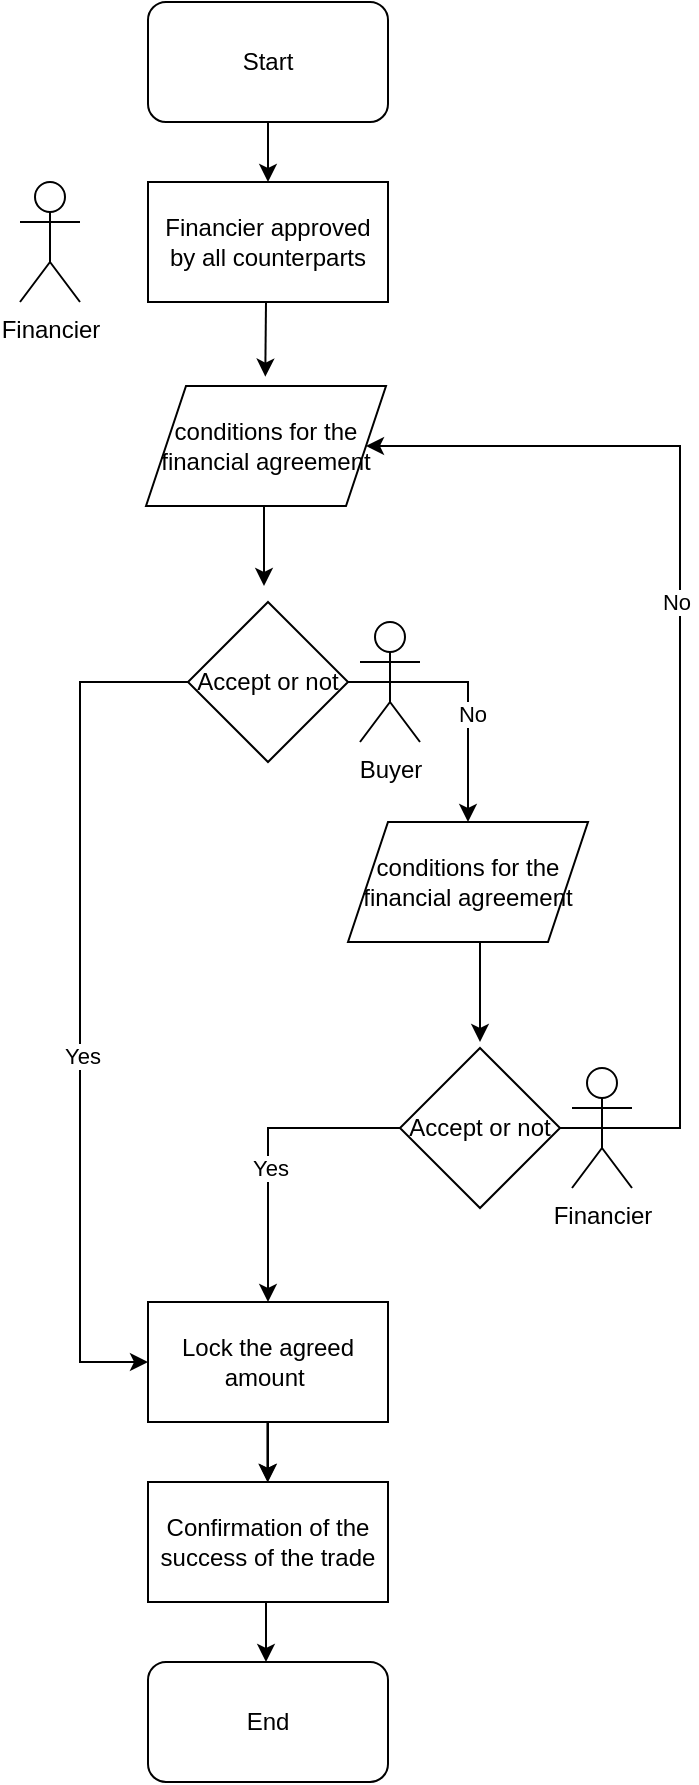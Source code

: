 <mxfile version="20.8.5" type="github">
  <diagram id="Uaf_Pko9-k5UV_Hzozwj" name="Page-1">
    <mxGraphModel dx="1134" dy="626" grid="1" gridSize="10" guides="1" tooltips="1" connect="1" arrows="1" fold="1" page="1" pageScale="1" pageWidth="827" pageHeight="1169" math="0" shadow="0">
      <root>
        <mxCell id="0" />
        <mxCell id="1" parent="0" />
        <mxCell id="nBU-XD2EIn1q7wRCCouM-2" value="Start" style="rounded=1;whiteSpace=wrap;html=1;" parent="1" vertex="1">
          <mxGeometry x="354" y="40" width="120" height="60" as="geometry" />
        </mxCell>
        <mxCell id="nBU-XD2EIn1q7wRCCouM-3" value="End" style="rounded=1;whiteSpace=wrap;html=1;" parent="1" vertex="1">
          <mxGeometry x="354" y="870" width="120" height="60" as="geometry" />
        </mxCell>
        <mxCell id="nBU-XD2EIn1q7wRCCouM-4" value="Financier approved by all counterparts" style="rounded=0;whiteSpace=wrap;html=1;" parent="1" vertex="1">
          <mxGeometry x="354" y="130" width="120" height="60" as="geometry" />
        </mxCell>
        <mxCell id="nBU-XD2EIn1q7wRCCouM-5" value="" style="endArrow=classic;html=1;rounded=0;entryX=0.5;entryY=0;entryDx=0;entryDy=0;" parent="1" source="nBU-XD2EIn1q7wRCCouM-2" target="nBU-XD2EIn1q7wRCCouM-4" edge="1">
          <mxGeometry width="50" height="50" relative="1" as="geometry">
            <mxPoint x="380" y="180" as="sourcePoint" />
            <mxPoint x="430" y="130" as="targetPoint" />
          </mxGeometry>
        </mxCell>
        <mxCell id="nBU-XD2EIn1q7wRCCouM-6" value="conditions for the financial agreement" style="shape=parallelogram;perimeter=parallelogramPerimeter;whiteSpace=wrap;html=1;fixedSize=1;" parent="1" vertex="1">
          <mxGeometry x="454" y="450" width="120" height="60" as="geometry" />
        </mxCell>
        <mxCell id="nBU-XD2EIn1q7wRCCouM-7" value="" style="endArrow=classic;html=1;rounded=0;entryX=0.497;entryY=-0.078;entryDx=0;entryDy=0;entryPerimeter=0;" parent="1" edge="1" target="gBO2-wpJ6DklB_RbjbuN-12">
          <mxGeometry width="50" height="50" relative="1" as="geometry">
            <mxPoint x="413" y="190" as="sourcePoint" />
            <mxPoint x="413" y="220" as="targetPoint" />
          </mxGeometry>
        </mxCell>
        <mxCell id="gBO2-wpJ6DklB_RbjbuN-1" value="Accept or not" style="rhombus;whiteSpace=wrap;html=1;" vertex="1" parent="1">
          <mxGeometry x="374" y="340" width="80" height="80" as="geometry" />
        </mxCell>
        <mxCell id="gBO2-wpJ6DklB_RbjbuN-2" value="Financier" style="shape=umlActor;verticalLabelPosition=bottom;verticalAlign=top;html=1;outlineConnect=0;" vertex="1" parent="1">
          <mxGeometry x="290" y="130" width="30" height="60" as="geometry" />
        </mxCell>
        <mxCell id="gBO2-wpJ6DklB_RbjbuN-3" value="Buyer" style="shape=umlActor;verticalLabelPosition=bottom;verticalAlign=top;html=1;outlineConnect=0;" vertex="1" parent="1">
          <mxGeometry x="460" y="350" width="30" height="60" as="geometry" />
        </mxCell>
        <mxCell id="gBO2-wpJ6DklB_RbjbuN-4" value="" style="endArrow=classic;html=1;rounded=0;" edge="1" parent="1">
          <mxGeometry width="50" height="50" relative="1" as="geometry">
            <mxPoint x="412" y="282" as="sourcePoint" />
            <mxPoint x="412" y="332" as="targetPoint" />
          </mxGeometry>
        </mxCell>
        <mxCell id="gBO2-wpJ6DklB_RbjbuN-6" value="" style="endArrow=classic;html=1;rounded=0;" edge="1" parent="1">
          <mxGeometry width="50" height="50" relative="1" as="geometry">
            <mxPoint x="454" y="380" as="sourcePoint" />
            <mxPoint x="514" y="450" as="targetPoint" />
            <Array as="points">
              <mxPoint x="514" y="380" />
            </Array>
          </mxGeometry>
        </mxCell>
        <mxCell id="gBO2-wpJ6DklB_RbjbuN-7" value="No" style="edgeLabel;html=1;align=center;verticalAlign=middle;resizable=0;points=[];" vertex="1" connectable="0" parent="gBO2-wpJ6DklB_RbjbuN-6">
          <mxGeometry x="0.16" y="2" relative="1" as="geometry">
            <mxPoint as="offset" />
          </mxGeometry>
        </mxCell>
        <mxCell id="gBO2-wpJ6DklB_RbjbuN-8" value="" style="endArrow=classic;html=1;rounded=0;entryX=0;entryY=0.5;entryDx=0;entryDy=0;" edge="1" parent="1" target="gBO2-wpJ6DklB_RbjbuN-21">
          <mxGeometry width="50" height="50" relative="1" as="geometry">
            <mxPoint x="374" y="380" as="sourcePoint" />
            <mxPoint x="320" y="730" as="targetPoint" />
            <Array as="points">
              <mxPoint x="320" y="380" />
              <mxPoint x="320" y="720" />
            </Array>
          </mxGeometry>
        </mxCell>
        <mxCell id="gBO2-wpJ6DklB_RbjbuN-11" value="Yes" style="edgeLabel;html=1;align=center;verticalAlign=middle;resizable=0;points=[];" vertex="1" connectable="0" parent="gBO2-wpJ6DklB_RbjbuN-8">
          <mxGeometry x="0.125" y="1" relative="1" as="geometry">
            <mxPoint as="offset" />
          </mxGeometry>
        </mxCell>
        <mxCell id="gBO2-wpJ6DklB_RbjbuN-12" value="conditions for the financial agreement" style="shape=parallelogram;perimeter=parallelogramPerimeter;whiteSpace=wrap;html=1;fixedSize=1;" vertex="1" parent="1">
          <mxGeometry x="353" y="232" width="120" height="60" as="geometry" />
        </mxCell>
        <mxCell id="gBO2-wpJ6DklB_RbjbuN-14" value="Accept or not" style="rhombus;whiteSpace=wrap;html=1;" vertex="1" parent="1">
          <mxGeometry x="480" y="563" width="80" height="80" as="geometry" />
        </mxCell>
        <mxCell id="gBO2-wpJ6DklB_RbjbuN-15" value="Financier" style="shape=umlActor;verticalLabelPosition=bottom;verticalAlign=top;html=1;outlineConnect=0;" vertex="1" parent="1">
          <mxGeometry x="566" y="573" width="30" height="60" as="geometry" />
        </mxCell>
        <mxCell id="gBO2-wpJ6DklB_RbjbuN-16" value="" style="endArrow=classic;html=1;rounded=0;entryX=1;entryY=0.5;entryDx=0;entryDy=0;" edge="1" parent="1" target="gBO2-wpJ6DklB_RbjbuN-12">
          <mxGeometry width="50" height="50" relative="1" as="geometry">
            <mxPoint x="560" y="603" as="sourcePoint" />
            <mxPoint x="620" y="250" as="targetPoint" />
            <Array as="points">
              <mxPoint x="620" y="603" />
              <mxPoint x="620" y="262" />
            </Array>
          </mxGeometry>
        </mxCell>
        <mxCell id="gBO2-wpJ6DklB_RbjbuN-17" value="No" style="edgeLabel;html=1;align=center;verticalAlign=middle;resizable=0;points=[];" vertex="1" connectable="0" parent="gBO2-wpJ6DklB_RbjbuN-16">
          <mxGeometry x="0.16" y="2" relative="1" as="geometry">
            <mxPoint as="offset" />
          </mxGeometry>
        </mxCell>
        <mxCell id="gBO2-wpJ6DklB_RbjbuN-18" value="" style="endArrow=classic;html=1;rounded=0;exitX=0;exitY=0.5;exitDx=0;exitDy=0;entryX=0.5;entryY=0;entryDx=0;entryDy=0;" edge="1" parent="1" source="gBO2-wpJ6DklB_RbjbuN-14" target="gBO2-wpJ6DklB_RbjbuN-21">
          <mxGeometry width="50" height="50" relative="1" as="geometry">
            <mxPoint x="468" y="603" as="sourcePoint" />
            <mxPoint x="414.0" y="673" as="targetPoint" />
            <Array as="points">
              <mxPoint x="414" y="603" />
              <mxPoint x="414" y="640" />
            </Array>
          </mxGeometry>
        </mxCell>
        <mxCell id="gBO2-wpJ6DklB_RbjbuN-19" value="Yes" style="edgeLabel;html=1;align=center;verticalAlign=middle;resizable=0;points=[];" vertex="1" connectable="0" parent="gBO2-wpJ6DklB_RbjbuN-18">
          <mxGeometry x="0.125" y="1" relative="1" as="geometry">
            <mxPoint as="offset" />
          </mxGeometry>
        </mxCell>
        <mxCell id="gBO2-wpJ6DklB_RbjbuN-20" value="" style="endArrow=classic;html=1;rounded=0;" edge="1" parent="1">
          <mxGeometry width="50" height="50" relative="1" as="geometry">
            <mxPoint x="520" y="510.0" as="sourcePoint" />
            <mxPoint x="520" y="560.0" as="targetPoint" />
          </mxGeometry>
        </mxCell>
        <mxCell id="gBO2-wpJ6DklB_RbjbuN-26" value="" style="edgeStyle=orthogonalEdgeStyle;rounded=0;orthogonalLoop=1;jettySize=auto;html=1;" edge="1" parent="1" source="gBO2-wpJ6DklB_RbjbuN-21" target="gBO2-wpJ6DklB_RbjbuN-22">
          <mxGeometry relative="1" as="geometry" />
        </mxCell>
        <mxCell id="gBO2-wpJ6DklB_RbjbuN-21" value="Lock the agreed amount&amp;nbsp;" style="rounded=0;whiteSpace=wrap;html=1;" vertex="1" parent="1">
          <mxGeometry x="354" y="690" width="120" height="60" as="geometry" />
        </mxCell>
        <mxCell id="gBO2-wpJ6DklB_RbjbuN-22" value="Confirmation of the success of the trade" style="rounded=0;whiteSpace=wrap;html=1;" vertex="1" parent="1">
          <mxGeometry x="354" y="780" width="120" height="60" as="geometry" />
        </mxCell>
        <mxCell id="gBO2-wpJ6DklB_RbjbuN-25" value="" style="endArrow=classic;html=1;rounded=0;entryX=0.5;entryY=0;entryDx=0;entryDy=0;" edge="1" parent="1">
          <mxGeometry width="50" height="50" relative="1" as="geometry">
            <mxPoint x="413.72" y="750" as="sourcePoint" />
            <mxPoint x="413.72" y="780" as="targetPoint" />
          </mxGeometry>
        </mxCell>
        <mxCell id="gBO2-wpJ6DklB_RbjbuN-27" value="" style="endArrow=classic;html=1;rounded=0;entryX=0.5;entryY=0;entryDx=0;entryDy=0;" edge="1" parent="1">
          <mxGeometry width="50" height="50" relative="1" as="geometry">
            <mxPoint x="413.0" y="840" as="sourcePoint" />
            <mxPoint x="413.0" y="870" as="targetPoint" />
          </mxGeometry>
        </mxCell>
      </root>
    </mxGraphModel>
  </diagram>
</mxfile>

